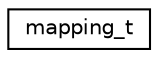 digraph "Graphical Class Hierarchy"
{
  edge [fontname="Helvetica",fontsize="10",labelfontname="Helvetica",labelfontsize="10"];
  node [fontname="Helvetica",fontsize="10",shape=record];
  rankdir="LR";
  Node1 [label="mapping_t",height=0.2,width=0.4,color="black", fillcolor="white", style="filled",URL="$structmapping__t.html"];
}
